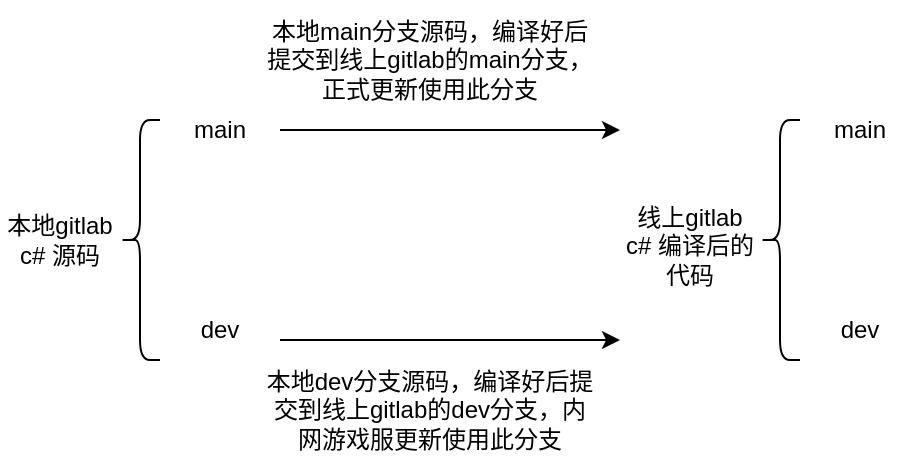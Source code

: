 <mxfile version="24.6.4" type="github">
  <diagram name="第 1 页" id="ZNOsRtFlWW2Wcgrf3gi9">
    <mxGraphModel dx="1434" dy="746" grid="1" gridSize="10" guides="1" tooltips="1" connect="1" arrows="1" fold="1" page="1" pageScale="1" pageWidth="827" pageHeight="1169" math="0" shadow="0">
      <root>
        <mxCell id="0" />
        <mxCell id="1" parent="0" />
        <mxCell id="c-XZTNxwqpBs0ZEyccTJ-2" value="本地gitlab&lt;div&gt;c# 源码&lt;/div&gt;" style="text;html=1;align=center;verticalAlign=middle;whiteSpace=wrap;rounded=0;" vertex="1" parent="1">
          <mxGeometry x="130" y="265" width="60" height="30" as="geometry" />
        </mxCell>
        <mxCell id="c-XZTNxwqpBs0ZEyccTJ-3" value="" style="shape=curlyBracket;whiteSpace=wrap;html=1;rounded=1;labelPosition=left;verticalLabelPosition=middle;align=right;verticalAlign=middle;" vertex="1" parent="1">
          <mxGeometry x="190" y="220" width="20" height="120" as="geometry" />
        </mxCell>
        <mxCell id="c-XZTNxwqpBs0ZEyccTJ-5" value="dev" style="text;html=1;align=center;verticalAlign=middle;whiteSpace=wrap;rounded=0;" vertex="1" parent="1">
          <mxGeometry x="210" y="310" width="60" height="30" as="geometry" />
        </mxCell>
        <mxCell id="c-XZTNxwqpBs0ZEyccTJ-4" value="main" style="text;html=1;align=center;verticalAlign=middle;whiteSpace=wrap;rounded=0;" vertex="1" parent="1">
          <mxGeometry x="210" y="210" width="60" height="30" as="geometry" />
        </mxCell>
        <mxCell id="c-XZTNxwqpBs0ZEyccTJ-9" value="" style="endArrow=classic;html=1;rounded=0;exitX=1;exitY=0.5;exitDx=0;exitDy=0;" edge="1" parent="1" source="c-XZTNxwqpBs0ZEyccTJ-4">
          <mxGeometry width="50" height="50" relative="1" as="geometry">
            <mxPoint x="310" y="224.5" as="sourcePoint" />
            <mxPoint x="440" y="225" as="targetPoint" />
          </mxGeometry>
        </mxCell>
        <mxCell id="c-XZTNxwqpBs0ZEyccTJ-10" value="线上gitlab&lt;div&gt;c# 编译后的代码&lt;/div&gt;" style="text;html=1;align=center;verticalAlign=middle;whiteSpace=wrap;rounded=0;" vertex="1" parent="1">
          <mxGeometry x="440" y="265" width="70" height="35" as="geometry" />
        </mxCell>
        <mxCell id="c-XZTNxwqpBs0ZEyccTJ-11" value="" style="shape=curlyBracket;whiteSpace=wrap;html=1;rounded=1;labelPosition=left;verticalLabelPosition=middle;align=right;verticalAlign=middle;" vertex="1" parent="1">
          <mxGeometry x="510" y="220" width="20" height="120" as="geometry" />
        </mxCell>
        <mxCell id="c-XZTNxwqpBs0ZEyccTJ-12" value="dev" style="text;html=1;align=center;verticalAlign=middle;whiteSpace=wrap;rounded=0;" vertex="1" parent="1">
          <mxGeometry x="530" y="310" width="60" height="30" as="geometry" />
        </mxCell>
        <mxCell id="c-XZTNxwqpBs0ZEyccTJ-13" value="main" style="text;html=1;align=center;verticalAlign=middle;whiteSpace=wrap;rounded=0;" vertex="1" parent="1">
          <mxGeometry x="530" y="215" width="60" height="20" as="geometry" />
        </mxCell>
        <mxCell id="c-XZTNxwqpBs0ZEyccTJ-15" value="本地main分支源码，编译好后提交到线上gitlab的main分支，正式更新使用此分支" style="text;html=1;align=center;verticalAlign=middle;whiteSpace=wrap;rounded=0;" vertex="1" parent="1">
          <mxGeometry x="260" y="160" width="170" height="60" as="geometry" />
        </mxCell>
        <mxCell id="c-XZTNxwqpBs0ZEyccTJ-34" value="" style="endArrow=classic;html=1;rounded=0;exitX=1;exitY=0.5;exitDx=0;exitDy=0;" edge="1" parent="1">
          <mxGeometry width="50" height="50" relative="1" as="geometry">
            <mxPoint x="270" y="330" as="sourcePoint" />
            <mxPoint x="440" y="330" as="targetPoint" />
          </mxGeometry>
        </mxCell>
        <mxCell id="c-XZTNxwqpBs0ZEyccTJ-35" value="本地dev分支源码，编译好后提交到线上gitlab的dev分支，内网游戏服更新使用此分支" style="text;html=1;align=center;verticalAlign=middle;whiteSpace=wrap;rounded=0;" vertex="1" parent="1">
          <mxGeometry x="260" y="340" width="170" height="50" as="geometry" />
        </mxCell>
      </root>
    </mxGraphModel>
  </diagram>
</mxfile>
